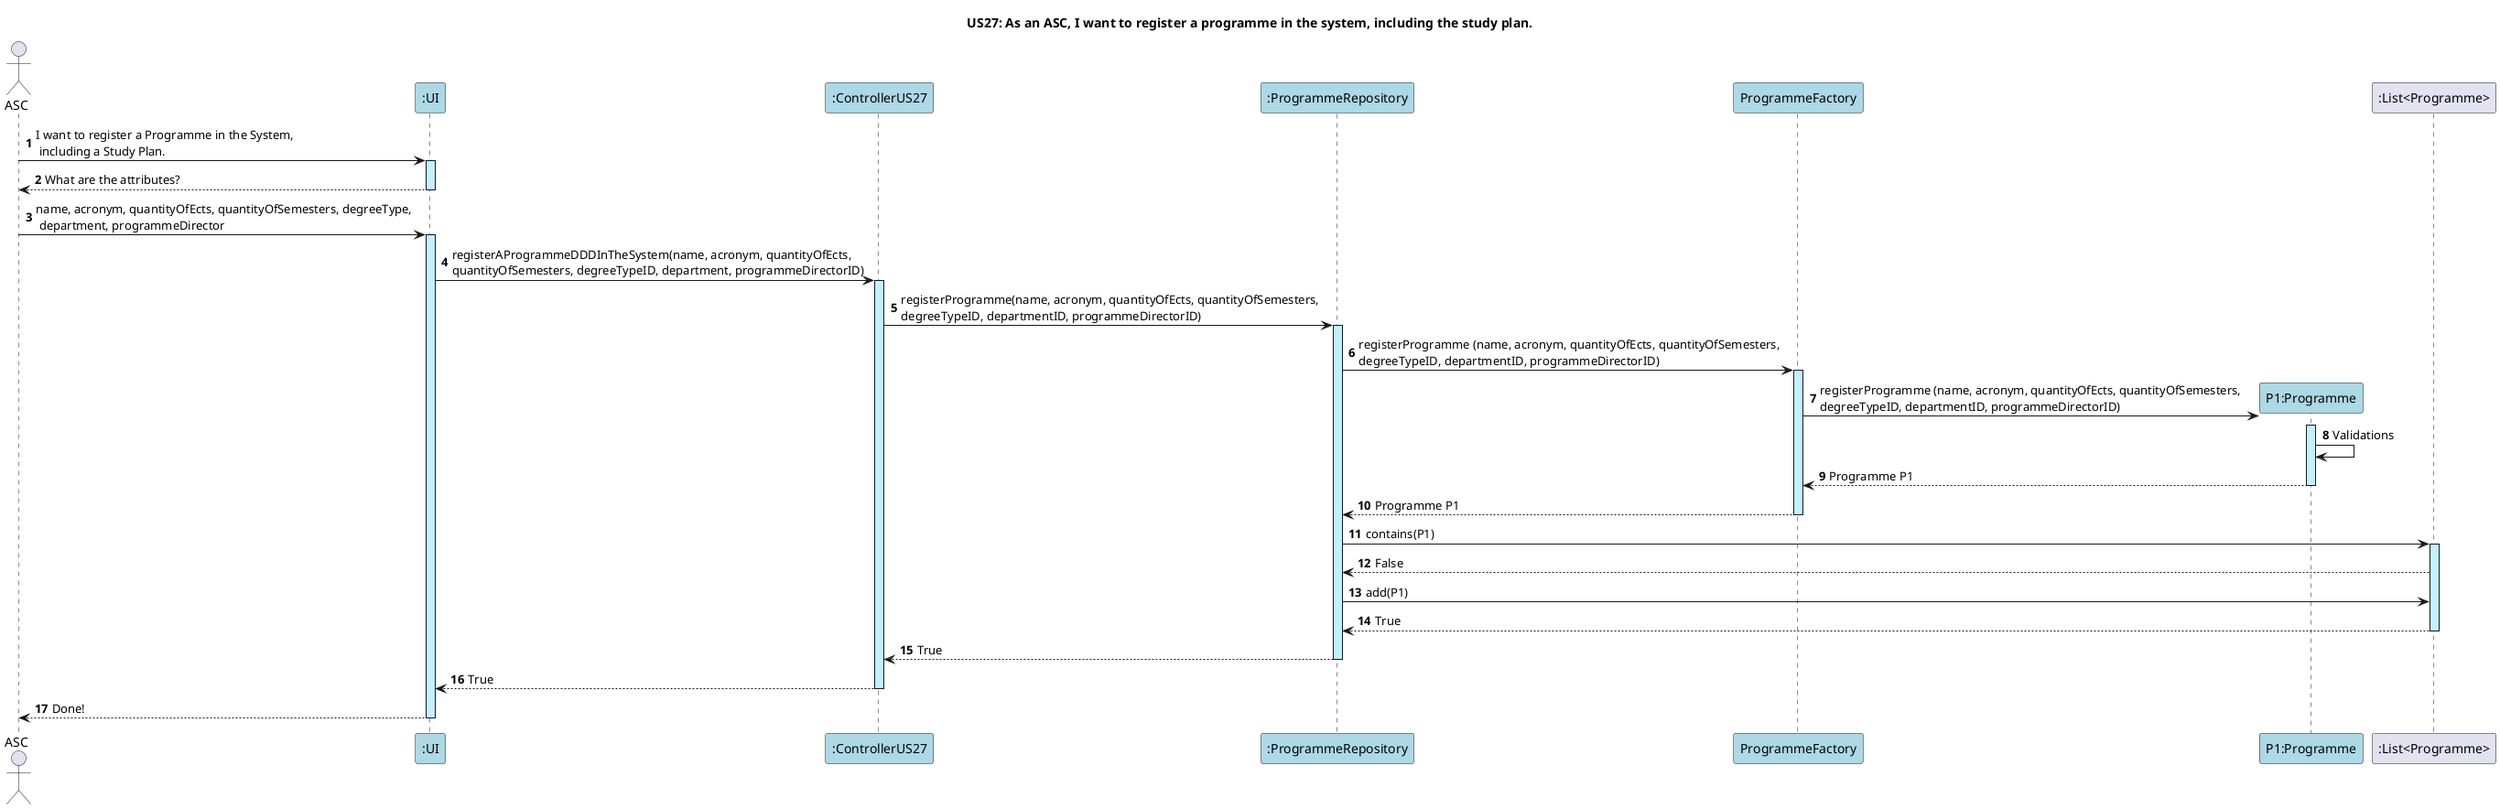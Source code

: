 @startuml
autonumber

title US27: As an ASC, I want to register a programme in the system, including the study plan.

actor ASC as Admin

participant ":UI" as UI #lightblue
participant ":ControllerUS27" as C #lightblue
participant ":ProgrammeRepository" as PR #lightblue

participant "ProgrammeFactory" as PF #lightblue





Admin -> UI ++ #application : I want to register a Programme in the System,\n including a Study Plan.

UI --> Admin -- : What are the attributes?

Admin -> UI ++ #application : name, acronym, quantityOfEcts, quantityOfSemesters, degreeType, \n department, programmeDirector

UI -> C ++ #application : registerAProgrammeDDDInTheSystem(name, acronym, quantityOfEcts, \nquantityOfSemesters, degreeTypeID, department, programmeDirectorID)

C -> PR ++ #application : registerProgramme(name, acronym, quantityOfEcts, quantityOfSemesters, \ndegreeTypeID, departmentID, programmeDirectorID)


PR -> PF ++ #application : registerProgramme (name, acronym, quantityOfEcts, quantityOfSemesters, \ndegreeTypeID, departmentID, programmeDirectorID)

create "P1:Programme" as P #lightblue

PF -> P ++ #application : registerProgramme (name, acronym, quantityOfEcts, quantityOfSemesters, \ndegreeTypeID, departmentID, programmeDirectorID)

P -> P : Validations


P --> PF -- : Programme P1
PF --> PR -- : Programme P1
participant ":List<Programme>" as PL
PR -> PL ++ #application : contains(P1)
PL --> PR : False
PR -> PL : add(P1)
PL --> PR --: True

PR --> C -- : True
C --> UI -- : True


UI --> Admin -- : Done!


@enduml